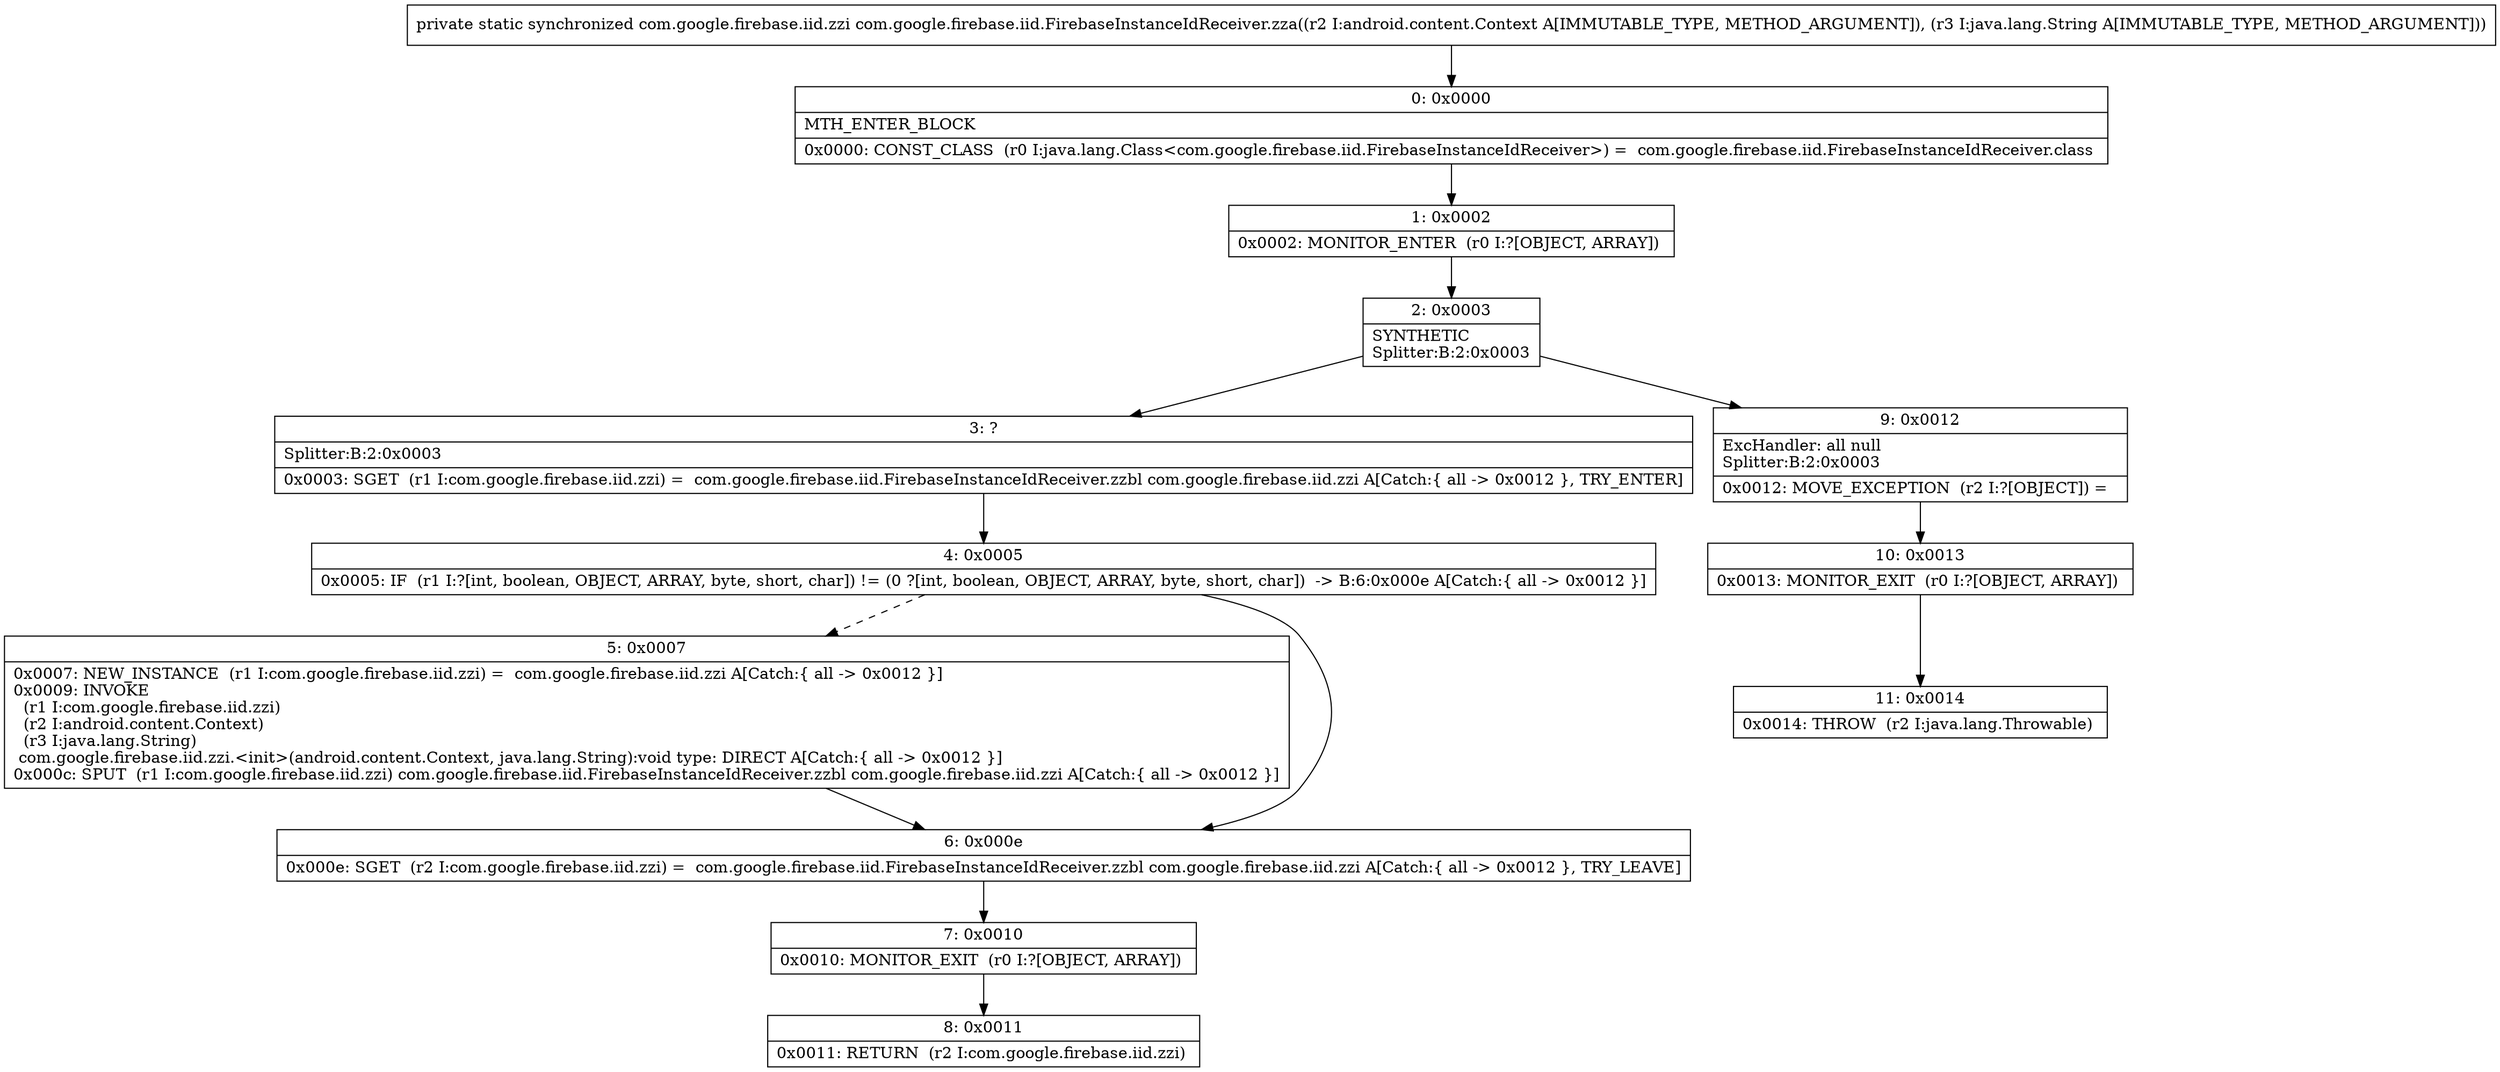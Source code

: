digraph "CFG forcom.google.firebase.iid.FirebaseInstanceIdReceiver.zza(Landroid\/content\/Context;Ljava\/lang\/String;)Lcom\/google\/firebase\/iid\/zzi;" {
Node_0 [shape=record,label="{0\:\ 0x0000|MTH_ENTER_BLOCK\l|0x0000: CONST_CLASS  (r0 I:java.lang.Class\<com.google.firebase.iid.FirebaseInstanceIdReceiver\>) =  com.google.firebase.iid.FirebaseInstanceIdReceiver.class \l}"];
Node_1 [shape=record,label="{1\:\ 0x0002|0x0002: MONITOR_ENTER  (r0 I:?[OBJECT, ARRAY]) \l}"];
Node_2 [shape=record,label="{2\:\ 0x0003|SYNTHETIC\lSplitter:B:2:0x0003\l}"];
Node_3 [shape=record,label="{3\:\ ?|Splitter:B:2:0x0003\l|0x0003: SGET  (r1 I:com.google.firebase.iid.zzi) =  com.google.firebase.iid.FirebaseInstanceIdReceiver.zzbl com.google.firebase.iid.zzi A[Catch:\{ all \-\> 0x0012 \}, TRY_ENTER]\l}"];
Node_4 [shape=record,label="{4\:\ 0x0005|0x0005: IF  (r1 I:?[int, boolean, OBJECT, ARRAY, byte, short, char]) != (0 ?[int, boolean, OBJECT, ARRAY, byte, short, char])  \-\> B:6:0x000e A[Catch:\{ all \-\> 0x0012 \}]\l}"];
Node_5 [shape=record,label="{5\:\ 0x0007|0x0007: NEW_INSTANCE  (r1 I:com.google.firebase.iid.zzi) =  com.google.firebase.iid.zzi A[Catch:\{ all \-\> 0x0012 \}]\l0x0009: INVOKE  \l  (r1 I:com.google.firebase.iid.zzi)\l  (r2 I:android.content.Context)\l  (r3 I:java.lang.String)\l com.google.firebase.iid.zzi.\<init\>(android.content.Context, java.lang.String):void type: DIRECT A[Catch:\{ all \-\> 0x0012 \}]\l0x000c: SPUT  (r1 I:com.google.firebase.iid.zzi) com.google.firebase.iid.FirebaseInstanceIdReceiver.zzbl com.google.firebase.iid.zzi A[Catch:\{ all \-\> 0x0012 \}]\l}"];
Node_6 [shape=record,label="{6\:\ 0x000e|0x000e: SGET  (r2 I:com.google.firebase.iid.zzi) =  com.google.firebase.iid.FirebaseInstanceIdReceiver.zzbl com.google.firebase.iid.zzi A[Catch:\{ all \-\> 0x0012 \}, TRY_LEAVE]\l}"];
Node_7 [shape=record,label="{7\:\ 0x0010|0x0010: MONITOR_EXIT  (r0 I:?[OBJECT, ARRAY]) \l}"];
Node_8 [shape=record,label="{8\:\ 0x0011|0x0011: RETURN  (r2 I:com.google.firebase.iid.zzi) \l}"];
Node_9 [shape=record,label="{9\:\ 0x0012|ExcHandler: all null\lSplitter:B:2:0x0003\l|0x0012: MOVE_EXCEPTION  (r2 I:?[OBJECT]) =  \l}"];
Node_10 [shape=record,label="{10\:\ 0x0013|0x0013: MONITOR_EXIT  (r0 I:?[OBJECT, ARRAY]) \l}"];
Node_11 [shape=record,label="{11\:\ 0x0014|0x0014: THROW  (r2 I:java.lang.Throwable) \l}"];
MethodNode[shape=record,label="{private static synchronized com.google.firebase.iid.zzi com.google.firebase.iid.FirebaseInstanceIdReceiver.zza((r2 I:android.content.Context A[IMMUTABLE_TYPE, METHOD_ARGUMENT]), (r3 I:java.lang.String A[IMMUTABLE_TYPE, METHOD_ARGUMENT])) }"];
MethodNode -> Node_0;
Node_0 -> Node_1;
Node_1 -> Node_2;
Node_2 -> Node_3;
Node_2 -> Node_9;
Node_3 -> Node_4;
Node_4 -> Node_5[style=dashed];
Node_4 -> Node_6;
Node_5 -> Node_6;
Node_6 -> Node_7;
Node_7 -> Node_8;
Node_9 -> Node_10;
Node_10 -> Node_11;
}

